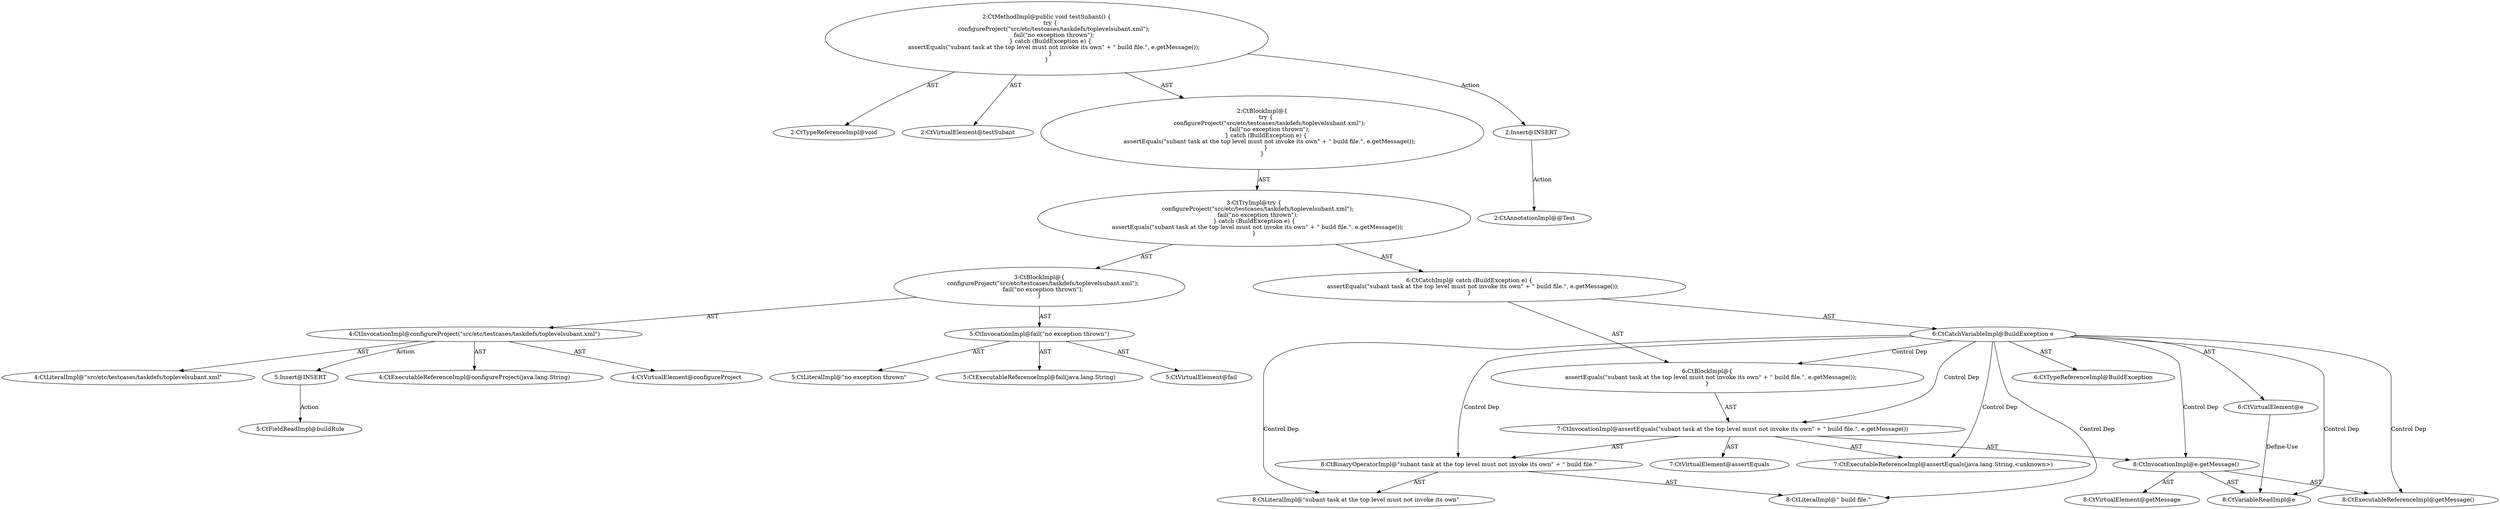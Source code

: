 digraph "testSubant#?" {
0 [label="2:CtTypeReferenceImpl@void" shape=ellipse]
1 [label="2:CtVirtualElement@testSubant" shape=ellipse]
2 [label="4:CtExecutableReferenceImpl@configureProject(java.lang.String)" shape=ellipse]
3 [label="4:CtVirtualElement@configureProject" shape=ellipse]
4 [label="4:CtLiteralImpl@\"src/etc/testcases/taskdefs/toplevelsubant.xml\"" shape=ellipse]
5 [label="4:CtInvocationImpl@configureProject(\"src/etc/testcases/taskdefs/toplevelsubant.xml\")" shape=ellipse]
6 [label="5:CtExecutableReferenceImpl@fail(java.lang.String)" shape=ellipse]
7 [label="5:CtVirtualElement@fail" shape=ellipse]
8 [label="5:CtLiteralImpl@\"no exception thrown\"" shape=ellipse]
9 [label="5:CtInvocationImpl@fail(\"no exception thrown\")" shape=ellipse]
10 [label="3:CtBlockImpl@\{
    configureProject(\"src/etc/testcases/taskdefs/toplevelsubant.xml\");
    fail(\"no exception thrown\");
\}" shape=ellipse]
11 [label="6:CtVirtualElement@e" shape=ellipse]
12 [label="6:CtTypeReferenceImpl@BuildException" shape=ellipse]
13 [label="6:CtCatchVariableImpl@BuildException e" shape=ellipse]
14 [label="7:CtExecutableReferenceImpl@assertEquals(java.lang.String,<unknown>)" shape=ellipse]
15 [label="7:CtVirtualElement@assertEquals" shape=ellipse]
16 [label="8:CtLiteralImpl@\"subant task at the top level must not invoke its own\"" shape=ellipse]
17 [label="8:CtLiteralImpl@\" build file.\"" shape=ellipse]
18 [label="8:CtBinaryOperatorImpl@\"subant task at the top level must not invoke its own\" + \" build file.\"" shape=ellipse]
19 [label="8:CtExecutableReferenceImpl@getMessage()" shape=ellipse]
20 [label="8:CtVirtualElement@getMessage" shape=ellipse]
21 [label="8:CtVariableReadImpl@e" shape=ellipse]
22 [label="8:CtInvocationImpl@e.getMessage()" shape=ellipse]
23 [label="7:CtInvocationImpl@assertEquals(\"subant task at the top level must not invoke its own\" + \" build file.\", e.getMessage())" shape=ellipse]
24 [label="6:CtBlockImpl@\{
    assertEquals(\"subant task at the top level must not invoke its own\" + \" build file.\", e.getMessage());
\}" shape=ellipse]
25 [label="6:CtCatchImpl@ catch (BuildException e) \{
    assertEquals(\"subant task at the top level must not invoke its own\" + \" build file.\", e.getMessage());
\}" shape=ellipse]
26 [label="3:CtTryImpl@try \{
    configureProject(\"src/etc/testcases/taskdefs/toplevelsubant.xml\");
    fail(\"no exception thrown\");
\} catch (BuildException e) \{
    assertEquals(\"subant task at the top level must not invoke its own\" + \" build file.\", e.getMessage());
\}" shape=ellipse]
27 [label="2:CtBlockImpl@\{
    try \{
        configureProject(\"src/etc/testcases/taskdefs/toplevelsubant.xml\");
        fail(\"no exception thrown\");
    \} catch (BuildException e) \{
        assertEquals(\"subant task at the top level must not invoke its own\" + \" build file.\", e.getMessage());
    \}
\}" shape=ellipse]
28 [label="2:CtMethodImpl@public void testSubant() \{
    try \{
        configureProject(\"src/etc/testcases/taskdefs/toplevelsubant.xml\");
        fail(\"no exception thrown\");
    \} catch (BuildException e) \{
        assertEquals(\"subant task at the top level must not invoke its own\" + \" build file.\", e.getMessage());
    \}
\}" shape=ellipse]
29 [label="2:Insert@INSERT" shape=ellipse]
30 [label="2:CtAnnotationImpl@@Test" shape=ellipse]
31 [label="5:Insert@INSERT" shape=ellipse]
32 [label="5:CtFieldReadImpl@buildRule" shape=ellipse]
5 -> 3 [label="AST"];
5 -> 2 [label="AST"];
5 -> 4 [label="AST"];
5 -> 31 [label="Action"];
9 -> 7 [label="AST"];
9 -> 6 [label="AST"];
9 -> 8 [label="AST"];
10 -> 5 [label="AST"];
10 -> 9 [label="AST"];
11 -> 21 [label="Define-Use"];
13 -> 11 [label="AST"];
13 -> 12 [label="AST"];
13 -> 24 [label="Control Dep"];
13 -> 23 [label="Control Dep"];
13 -> 14 [label="Control Dep"];
13 -> 18 [label="Control Dep"];
13 -> 16 [label="Control Dep"];
13 -> 17 [label="Control Dep"];
13 -> 22 [label="Control Dep"];
13 -> 19 [label="Control Dep"];
13 -> 21 [label="Control Dep"];
18 -> 16 [label="AST"];
18 -> 17 [label="AST"];
22 -> 20 [label="AST"];
22 -> 21 [label="AST"];
22 -> 19 [label="AST"];
23 -> 15 [label="AST"];
23 -> 14 [label="AST"];
23 -> 18 [label="AST"];
23 -> 22 [label="AST"];
24 -> 23 [label="AST"];
25 -> 13 [label="AST"];
25 -> 24 [label="AST"];
26 -> 10 [label="AST"];
26 -> 25 [label="AST"];
27 -> 26 [label="AST"];
28 -> 1 [label="AST"];
28 -> 0 [label="AST"];
28 -> 27 [label="AST"];
28 -> 29 [label="Action"];
29 -> 30 [label="Action"];
31 -> 32 [label="Action"];
}